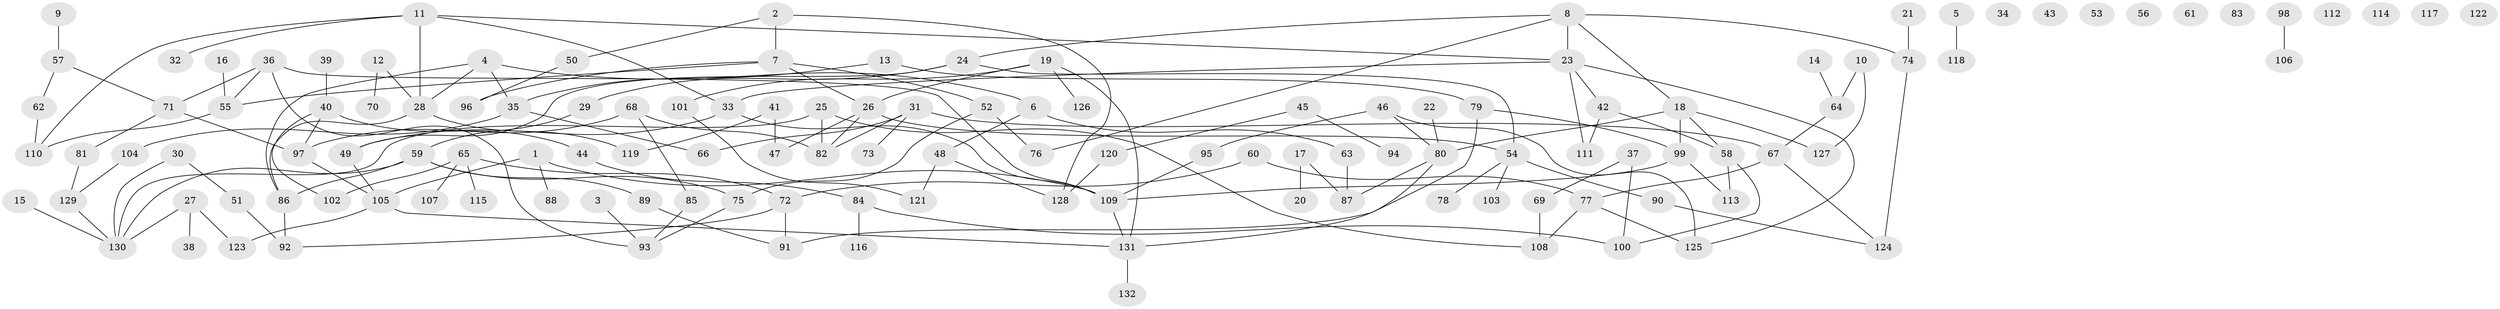 // coarse degree distribution, {14: 0.03571428571428571, 7: 0.03571428571428571, 6: 0.17857142857142858, 3: 0.25, 2: 0.14285714285714285, 4: 0.14285714285714285, 5: 0.10714285714285714, 1: 0.10714285714285714}
// Generated by graph-tools (version 1.1) at 2025/48/03/04/25 22:48:32]
// undirected, 132 vertices, 165 edges
graph export_dot {
  node [color=gray90,style=filled];
  1;
  2;
  3;
  4;
  5;
  6;
  7;
  8;
  9;
  10;
  11;
  12;
  13;
  14;
  15;
  16;
  17;
  18;
  19;
  20;
  21;
  22;
  23;
  24;
  25;
  26;
  27;
  28;
  29;
  30;
  31;
  32;
  33;
  34;
  35;
  36;
  37;
  38;
  39;
  40;
  41;
  42;
  43;
  44;
  45;
  46;
  47;
  48;
  49;
  50;
  51;
  52;
  53;
  54;
  55;
  56;
  57;
  58;
  59;
  60;
  61;
  62;
  63;
  64;
  65;
  66;
  67;
  68;
  69;
  70;
  71;
  72;
  73;
  74;
  75;
  76;
  77;
  78;
  79;
  80;
  81;
  82;
  83;
  84;
  85;
  86;
  87;
  88;
  89;
  90;
  91;
  92;
  93;
  94;
  95;
  96;
  97;
  98;
  99;
  100;
  101;
  102;
  103;
  104;
  105;
  106;
  107;
  108;
  109;
  110;
  111;
  112;
  113;
  114;
  115;
  116;
  117;
  118;
  119;
  120;
  121;
  122;
  123;
  124;
  125;
  126;
  127;
  128;
  129;
  130;
  131;
  132;
  1 -- 88;
  1 -- 105;
  1 -- 109;
  2 -- 7;
  2 -- 50;
  2 -- 128;
  3 -- 93;
  4 -- 6;
  4 -- 28;
  4 -- 35;
  4 -- 86;
  5 -- 118;
  6 -- 48;
  6 -- 63;
  7 -- 26;
  7 -- 52;
  7 -- 55;
  7 -- 96;
  8 -- 18;
  8 -- 23;
  8 -- 24;
  8 -- 74;
  8 -- 76;
  9 -- 57;
  10 -- 64;
  10 -- 127;
  11 -- 23;
  11 -- 28;
  11 -- 32;
  11 -- 33;
  11 -- 110;
  12 -- 28;
  12 -- 70;
  13 -- 35;
  13 -- 79;
  14 -- 64;
  15 -- 130;
  16 -- 55;
  17 -- 20;
  17 -- 87;
  18 -- 58;
  18 -- 80;
  18 -- 99;
  18 -- 127;
  19 -- 26;
  19 -- 101;
  19 -- 126;
  19 -- 131;
  21 -- 74;
  22 -- 80;
  23 -- 33;
  23 -- 42;
  23 -- 111;
  23 -- 125;
  24 -- 29;
  24 -- 49;
  24 -- 54;
  25 -- 82;
  25 -- 108;
  25 -- 130;
  26 -- 47;
  26 -- 54;
  26 -- 82;
  27 -- 38;
  27 -- 123;
  27 -- 130;
  28 -- 86;
  28 -- 119;
  29 -- 59;
  30 -- 51;
  30 -- 130;
  31 -- 66;
  31 -- 67;
  31 -- 73;
  31 -- 82;
  33 -- 49;
  33 -- 109;
  35 -- 66;
  35 -- 104;
  36 -- 55;
  36 -- 71;
  36 -- 93;
  36 -- 109;
  37 -- 69;
  37 -- 100;
  39 -- 40;
  40 -- 44;
  40 -- 97;
  40 -- 102;
  41 -- 47;
  41 -- 119;
  42 -- 58;
  42 -- 111;
  44 -- 84;
  45 -- 94;
  45 -- 120;
  46 -- 80;
  46 -- 95;
  46 -- 125;
  48 -- 121;
  48 -- 128;
  49 -- 105;
  50 -- 96;
  51 -- 92;
  52 -- 75;
  52 -- 76;
  54 -- 78;
  54 -- 90;
  54 -- 103;
  55 -- 110;
  57 -- 62;
  57 -- 71;
  58 -- 100;
  58 -- 113;
  59 -- 75;
  59 -- 86;
  59 -- 89;
  59 -- 130;
  60 -- 72;
  60 -- 77;
  62 -- 110;
  63 -- 87;
  64 -- 67;
  65 -- 72;
  65 -- 102;
  65 -- 107;
  65 -- 115;
  67 -- 77;
  67 -- 124;
  68 -- 82;
  68 -- 85;
  68 -- 97;
  69 -- 108;
  71 -- 81;
  71 -- 97;
  72 -- 91;
  72 -- 92;
  74 -- 124;
  75 -- 93;
  77 -- 108;
  77 -- 125;
  79 -- 91;
  79 -- 99;
  80 -- 87;
  80 -- 131;
  81 -- 129;
  84 -- 100;
  84 -- 116;
  85 -- 93;
  86 -- 92;
  89 -- 91;
  90 -- 124;
  95 -- 109;
  97 -- 105;
  98 -- 106;
  99 -- 109;
  99 -- 113;
  101 -- 121;
  104 -- 129;
  105 -- 123;
  105 -- 131;
  109 -- 131;
  120 -- 128;
  129 -- 130;
  131 -- 132;
}
